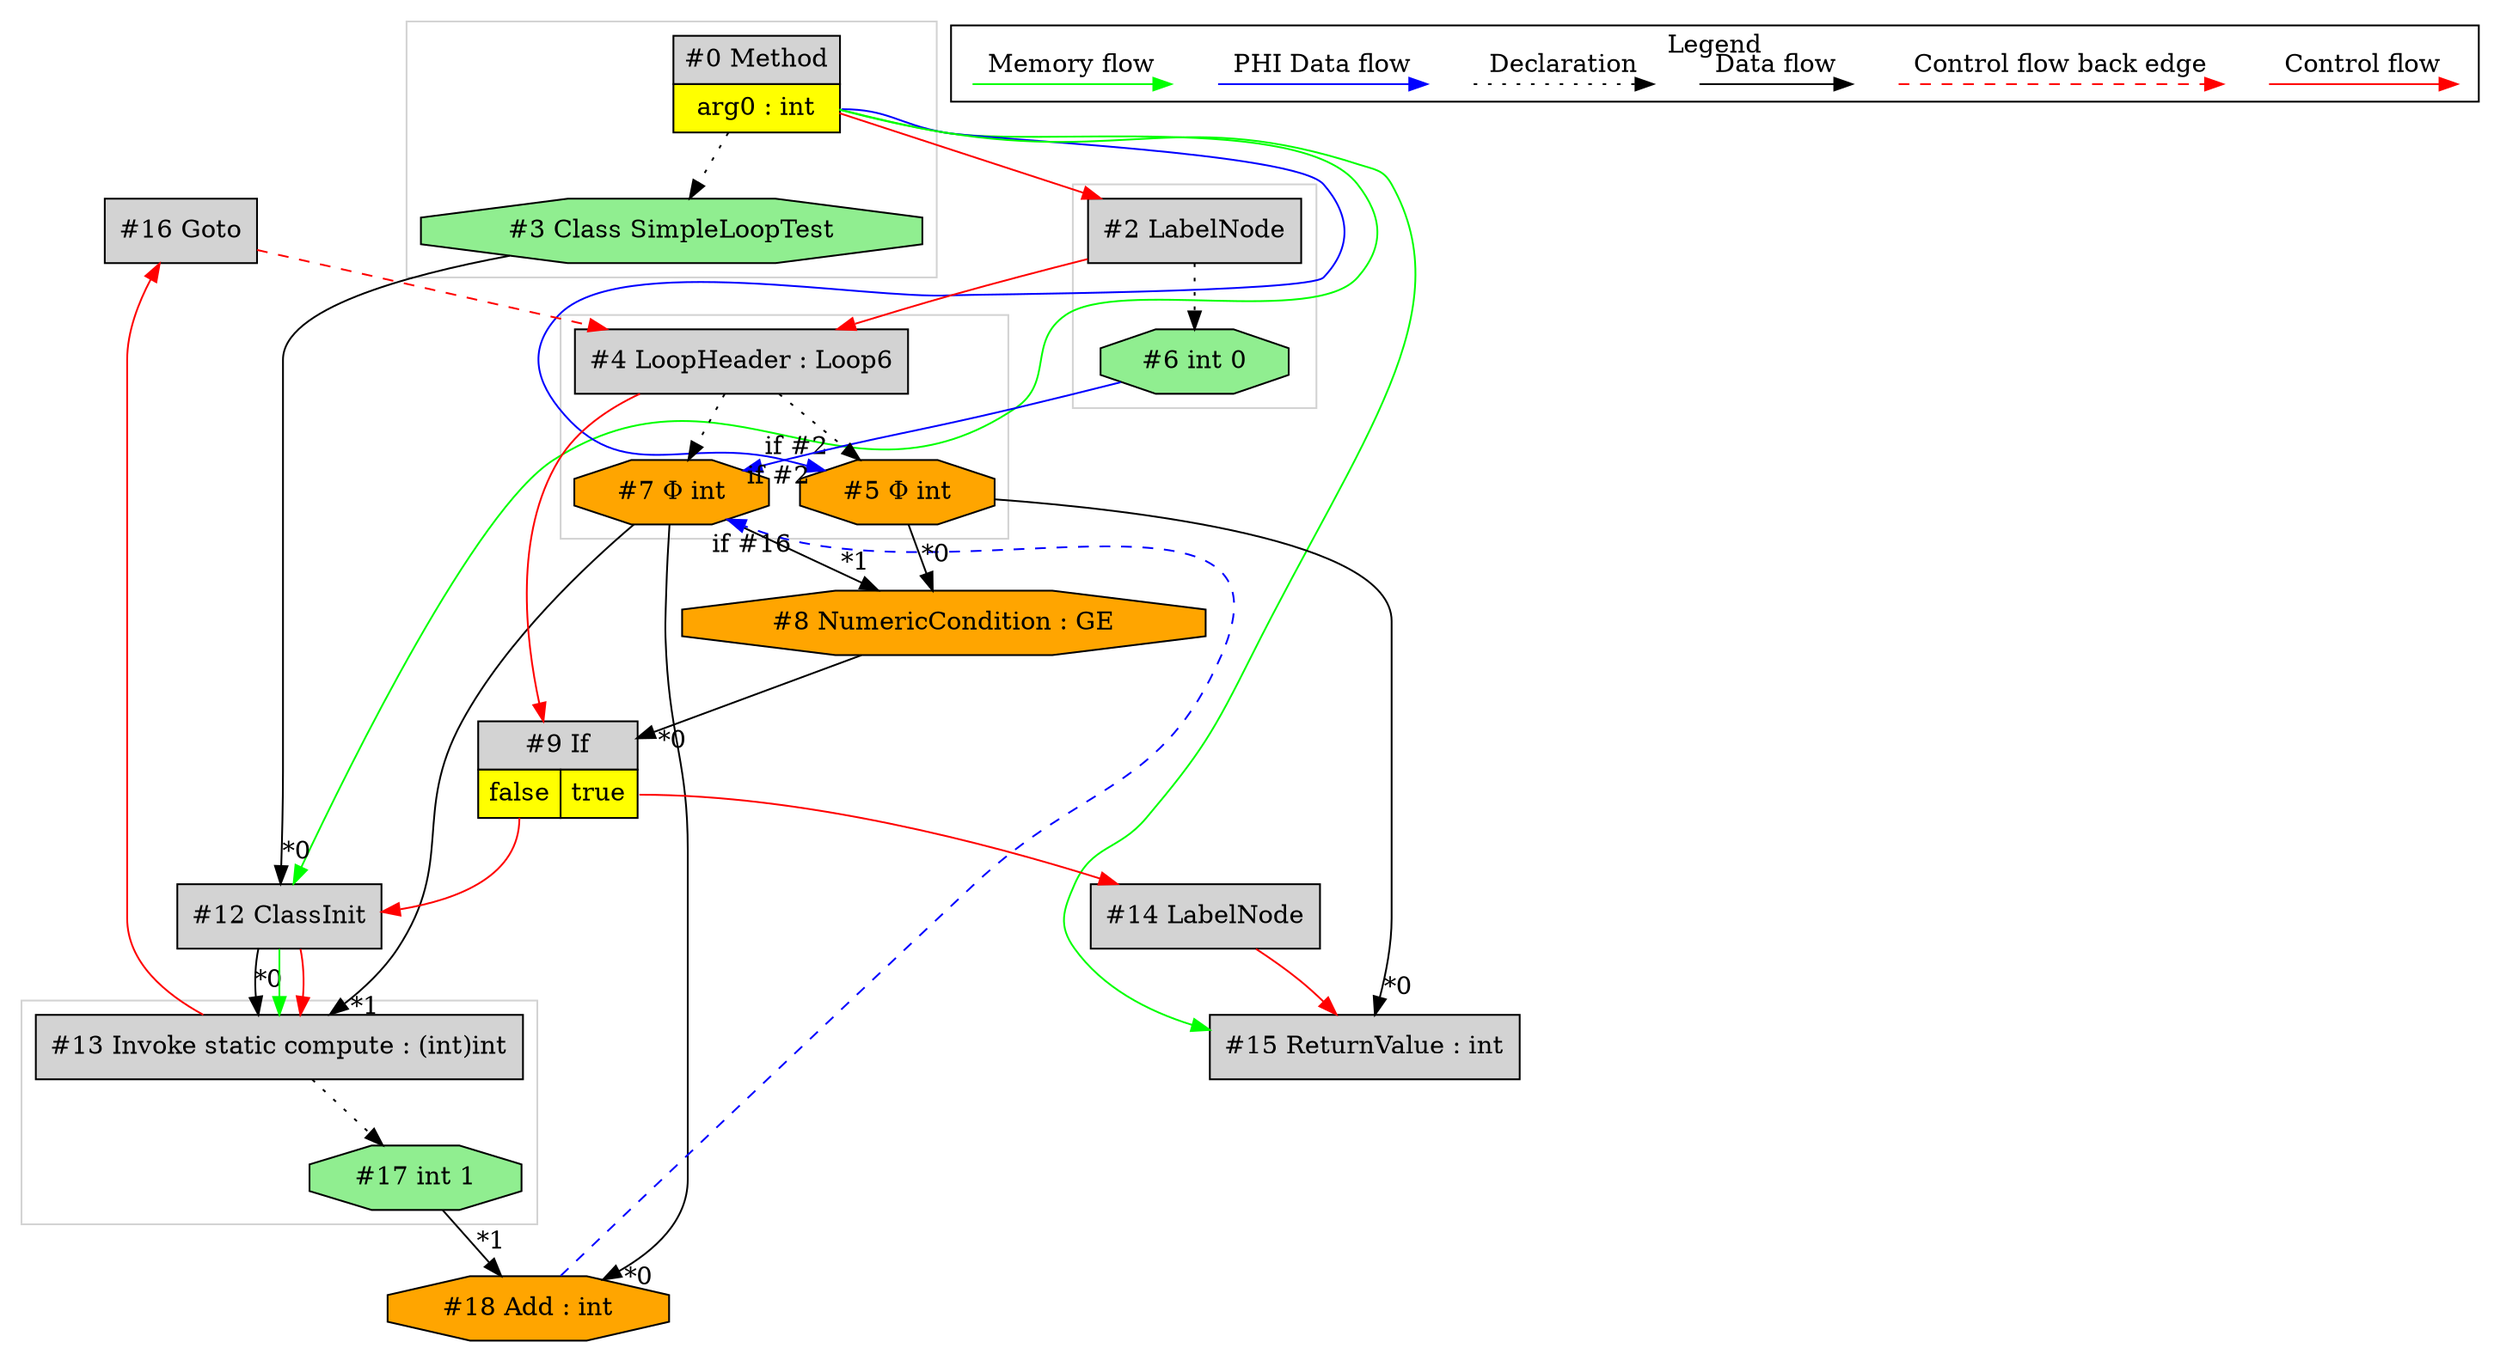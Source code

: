digraph {
 ordering="in";
 node0[margin="0", label=<<table border="0" cellborder="1" cellspacing="0" cellpadding="5"><tr><td colspan="1">#0 Method</td></tr><tr><td port="prj1" bgcolor="yellow">arg0 : int</td></tr></table>>,shape=none, fillcolor=lightgrey, style=filled];
 node2[label="#2 LabelNode",shape=box, fillcolor=lightgrey, style=filled];
 node0 -> node2[labeldistance=2, color=red, fontcolor=red];
 node6[label="#6 int 0",shape=octagon, fillcolor=lightgreen, style=filled];
 node2 -> node6[style=dotted];
 node7[label="#7 Φ int",shape=octagon, fillcolor=orange, style=filled];
 node4 -> node7[style=dotted];
 node6 -> node7[headlabel="if #2", labeldistance=2, color=blue, constraint=false];
 node18 -> node7[headlabel="if #16", labeldistance=2, color=blue, constraint=false, style=dashed];
 node18[label="#18 Add : int",shape=octagon, fillcolor=orange, style=filled];
 node7 -> node18[headlabel="*0", labeldistance=2];
 node17 -> node18[headlabel="*1", labeldistance=2];
 node17[label="#17 int 1",shape=octagon, fillcolor=lightgreen, style=filled];
 node13 -> node17[style=dotted];
 node13[label="#13 Invoke static compute : (int)int",shape=box, fillcolor=lightgrey, style=filled];
 node12 -> node13[headlabel="*0", labeldistance=2];
 node7 -> node13[headlabel="*1", labeldistance=2];
 node12 -> node13[labeldistance=2, color=green, constraint=false];
 node12 -> node13[labeldistance=2, color=red, fontcolor=red];
 node12[label="#12 ClassInit",shape=box, fillcolor=lightgrey, style=filled];
 node3 -> node12[headlabel="*0", labeldistance=2];
 node0 -> node12[labeldistance=2, color=green, constraint=false];
 node9:prj11 -> node12[labeldistance=2, color=red, fontcolor=red];
 node9[margin="0", label=<<table border="0" cellborder="1" cellspacing="0" cellpadding="5"><tr><td colspan="2">#9 If</td></tr><tr><td port="prj11" bgcolor="yellow">false</td><td port="prj10" bgcolor="yellow">true</td></tr></table>>,shape=none, fillcolor=lightgrey, style=filled];
 node8 -> node9[headlabel="*0", labeldistance=2];
 node4 -> node9[labeldistance=2, color=red, fontcolor=red];
 node4[label="#4 LoopHeader : Loop6",shape=box, fillcolor=lightgrey, style=filled];
 node2 -> node4[labeldistance=2, color=red, fontcolor=red];
 node16 -> node4[labeldistance=2, color=red, fontcolor=red, style=dashed];
 node16[label="#16 Goto",shape=box, fillcolor=lightgrey, style=filled];
 node13 -> node16[labeldistance=2, color=red, fontcolor=red];
 node5[label="#5 Φ int",shape=octagon, fillcolor=orange, style=filled];
 node4 -> node5[style=dotted];
 node0:prj1 -> node5[headlabel="if #2", labeldistance=2, color=blue, constraint=false];
 node8[label="#8 NumericCondition : GE",shape=octagon, fillcolor=orange, style=filled];
 node5 -> node8[headlabel="*0", labeldistance=2];
 node7 -> node8[headlabel="*1", labeldistance=2];
 node15[label="#15 ReturnValue : int",shape=box, fillcolor=lightgrey, style=filled];
 node5 -> node15[headlabel="*0", labeldistance=2];
 node14 -> node15[labeldistance=2, color=red, fontcolor=red];
 node0 -> node15[labeldistance=2, color=green, constraint=false];
 node14[label="#14 LabelNode",shape=box, fillcolor=lightgrey, style=filled];
 node9:prj10 -> node14[labeldistance=2, color=red, fontcolor=red];
 node3[label="#3 Class SimpleLoopTest",shape=octagon, fillcolor=lightgreen, style=filled];
 node0 -> node3[style=dotted];
 subgraph cluster_0 {
  color=lightgray;
  node4;
  node5;
  node7;
 }
 subgraph cluster_1 {
  color=lightgray;
  node0;
  node3;
 }
 subgraph cluster_2 {
  color=lightgray;
  node13;
  node17;
 }
 subgraph cluster_3 {
  color=lightgray;
  node2;
  node6;
 }
 subgraph cluster_000 {
  label = "Legend";
  node [shape=point]
  {
   rank=same;
   c0 [style = invis];
   c1 [style = invis];
   c2 [style = invis];
   c3 [style = invis];
   d0 [style = invis];
   d1 [style = invis];
   d2 [style = invis];
   d3 [style = invis];
   d4 [style = invis];
   d5 [style = invis];
   d6 [style = invis];
   d7 [style = invis];
  }
  c0 -> c1 [label="Control flow", style=solid, color=red]
  c2 -> c3 [label="Control flow back edge", style=dashed, color=red]
  d0 -> d1 [label="Data flow"]
  d2 -> d3 [label="Declaration", style=dotted]
  d4 -> d5 [label="PHI Data flow", color=blue]
  d6 -> d7 [label="Memory flow", color=green]
 }

}
